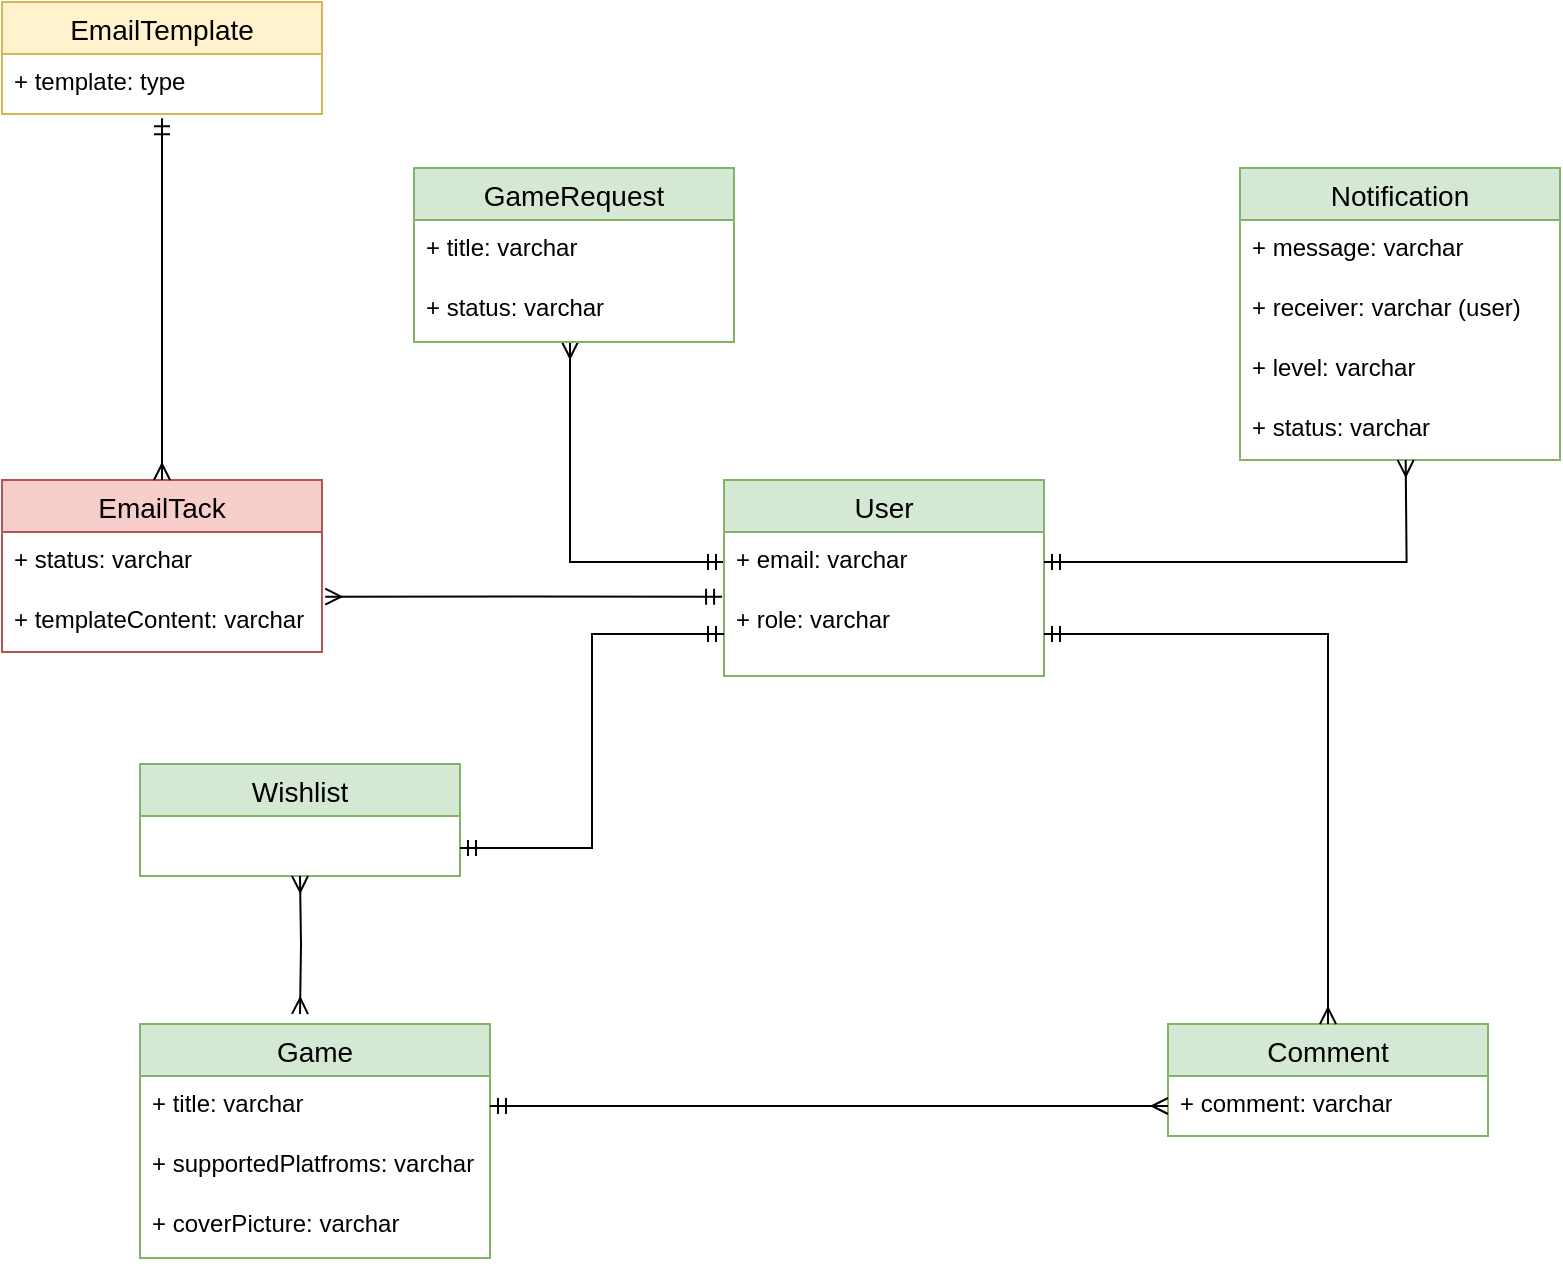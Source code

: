 <mxfile version="26.0.11">
  <diagram id="R2lEEEUBdFMjLlhIrx00" name="Page-1">
    <mxGraphModel dx="1195" dy="658" grid="0" gridSize="10" guides="1" tooltips="1" connect="1" arrows="1" fold="1" page="1" pageScale="1" pageWidth="850" pageHeight="1100" math="0" shadow="0" extFonts="Permanent Marker^https://fonts.googleapis.com/css?family=Permanent+Marker">
      <root>
        <mxCell id="0" />
        <mxCell id="1" parent="0" />
        <mxCell id="yIunZyibxeBdx9xQ5pTT-22" value="" style="edgeStyle=orthogonalEdgeStyle;rounded=0;orthogonalLoop=1;jettySize=auto;html=1;endArrow=ERmany;endFill=0;startArrow=ERmandOne;startFill=0;exitX=0;exitY=0.5;exitDx=0;exitDy=0;" edge="1" parent="1" source="yIunZyibxeBdx9xQ5pTT-2" target="yIunZyibxeBdx9xQ5pTT-7">
          <mxGeometry relative="1" as="geometry">
            <mxPoint x="268" y="374" as="sourcePoint" />
            <mxPoint x="192" y="395" as="targetPoint" />
            <Array as="points">
              <mxPoint x="304" y="358" />
            </Array>
          </mxGeometry>
        </mxCell>
        <mxCell id="yIunZyibxeBdx9xQ5pTT-1" value="User" style="swimlane;fontStyle=0;childLayout=stackLayout;horizontal=1;startSize=26;horizontalStack=0;resizeParent=1;resizeParentMax=0;resizeLast=0;collapsible=1;marginBottom=0;align=center;fontSize=14;fillColor=#d5e8d4;strokeColor=#82b366;" vertex="1" parent="1">
          <mxGeometry x="381" y="317" width="160" height="98" as="geometry">
            <mxRectangle x="341" y="311" width="65" height="29" as="alternateBounds" />
          </mxGeometry>
        </mxCell>
        <mxCell id="yIunZyibxeBdx9xQ5pTT-2" value="&lt;div&gt;+ email: varchar&lt;/div&gt;" style="text;strokeColor=none;fillColor=none;spacingLeft=4;spacingRight=4;overflow=hidden;rotatable=0;points=[[0,0.5],[1,0.5]];portConstraint=eastwest;fontSize=12;whiteSpace=wrap;html=1;" vertex="1" parent="yIunZyibxeBdx9xQ5pTT-1">
          <mxGeometry y="26" width="160" height="30" as="geometry" />
        </mxCell>
        <mxCell id="yIunZyibxeBdx9xQ5pTT-3" value="+ role: varchar" style="text;strokeColor=none;fillColor=none;spacingLeft=4;spacingRight=4;overflow=hidden;rotatable=0;points=[[0,0.5],[1,0.5]];portConstraint=eastwest;fontSize=12;whiteSpace=wrap;html=1;" vertex="1" parent="yIunZyibxeBdx9xQ5pTT-1">
          <mxGeometry y="56" width="160" height="42" as="geometry" />
        </mxCell>
        <mxCell id="yIunZyibxeBdx9xQ5pTT-5" value="GameRequest" style="swimlane;fontStyle=0;childLayout=stackLayout;horizontal=1;startSize=26;horizontalStack=0;resizeParent=1;resizeParentMax=0;resizeLast=0;collapsible=1;marginBottom=0;align=center;fontSize=14;fillColor=#d5e8d4;strokeColor=#82b366;" vertex="1" parent="1">
          <mxGeometry x="226" y="161" width="160" height="87" as="geometry" />
        </mxCell>
        <mxCell id="yIunZyibxeBdx9xQ5pTT-6" value="+ title: varchar" style="text;strokeColor=none;fillColor=none;spacingLeft=4;spacingRight=4;overflow=hidden;rotatable=0;points=[[0,0.5],[1,0.5]];portConstraint=eastwest;fontSize=12;whiteSpace=wrap;html=1;" vertex="1" parent="yIunZyibxeBdx9xQ5pTT-5">
          <mxGeometry y="26" width="160" height="30" as="geometry" />
        </mxCell>
        <mxCell id="yIunZyibxeBdx9xQ5pTT-7" value="+ status: varchar" style="text;strokeColor=none;fillColor=none;spacingLeft=4;spacingRight=4;overflow=hidden;rotatable=0;points=[[0,0.5],[1,0.5]];portConstraint=eastwest;fontSize=12;whiteSpace=wrap;html=1;" vertex="1" parent="yIunZyibxeBdx9xQ5pTT-5">
          <mxGeometry y="56" width="160" height="31" as="geometry" />
        </mxCell>
        <mxCell id="yIunZyibxeBdx9xQ5pTT-23" value="Notification" style="swimlane;fontStyle=0;childLayout=stackLayout;horizontal=1;startSize=26;horizontalStack=0;resizeParent=1;resizeParentMax=0;resizeLast=0;collapsible=1;marginBottom=0;align=center;fontSize=14;fillColor=#d5e8d4;strokeColor=#82b366;" vertex="1" parent="1">
          <mxGeometry x="639" y="161" width="160" height="146" as="geometry" />
        </mxCell>
        <mxCell id="yIunZyibxeBdx9xQ5pTT-24" value="+ message: varchar" style="text;strokeColor=none;fillColor=none;spacingLeft=4;spacingRight=4;overflow=hidden;rotatable=0;points=[[0,0.5],[1,0.5]];portConstraint=eastwest;fontSize=12;whiteSpace=wrap;html=1;" vertex="1" parent="yIunZyibxeBdx9xQ5pTT-23">
          <mxGeometry y="26" width="160" height="30" as="geometry" />
        </mxCell>
        <mxCell id="yIunZyibxeBdx9xQ5pTT-25" value="+ receiver: varchar (user)" style="text;strokeColor=none;fillColor=none;spacingLeft=4;spacingRight=4;overflow=hidden;rotatable=0;points=[[0,0.5],[1,0.5]];portConstraint=eastwest;fontSize=12;whiteSpace=wrap;html=1;" vertex="1" parent="yIunZyibxeBdx9xQ5pTT-23">
          <mxGeometry y="56" width="160" height="30" as="geometry" />
        </mxCell>
        <mxCell id="yIunZyibxeBdx9xQ5pTT-26" value="&lt;div&gt;+ level: varchar&lt;br&gt;&lt;/div&gt;" style="text;strokeColor=none;fillColor=none;spacingLeft=4;spacingRight=4;overflow=hidden;rotatable=0;points=[[0,0.5],[1,0.5]];portConstraint=eastwest;fontSize=12;whiteSpace=wrap;html=1;" vertex="1" parent="yIunZyibxeBdx9xQ5pTT-23">
          <mxGeometry y="86" width="160" height="30" as="geometry" />
        </mxCell>
        <mxCell id="yIunZyibxeBdx9xQ5pTT-27" value="&lt;div&gt;+ status: varchar&lt;/div&gt;" style="text;strokeColor=none;fillColor=none;spacingLeft=4;spacingRight=4;overflow=hidden;rotatable=0;points=[[0,0.5],[1,0.5]];portConstraint=eastwest;fontSize=12;whiteSpace=wrap;html=1;" vertex="1" parent="yIunZyibxeBdx9xQ5pTT-23">
          <mxGeometry y="116" width="160" height="30" as="geometry" />
        </mxCell>
        <mxCell id="yIunZyibxeBdx9xQ5pTT-28" value="Comment" style="swimlane;fontStyle=0;childLayout=stackLayout;horizontal=1;startSize=26;horizontalStack=0;resizeParent=1;resizeParentMax=0;resizeLast=0;collapsible=1;marginBottom=0;align=center;fontSize=14;fillColor=#d5e8d4;strokeColor=#82b366;" vertex="1" parent="1">
          <mxGeometry x="603" y="589" width="160" height="56" as="geometry" />
        </mxCell>
        <mxCell id="yIunZyibxeBdx9xQ5pTT-29" value="+ comment: varchar" style="text;strokeColor=none;fillColor=none;spacingLeft=4;spacingRight=4;overflow=hidden;rotatable=0;points=[[0,0.5],[1,0.5]];portConstraint=eastwest;fontSize=12;whiteSpace=wrap;html=1;" vertex="1" parent="yIunZyibxeBdx9xQ5pTT-28">
          <mxGeometry y="26" width="160" height="30" as="geometry" />
        </mxCell>
        <mxCell id="yIunZyibxeBdx9xQ5pTT-32" style="edgeStyle=orthogonalEdgeStyle;rounded=0;orthogonalLoop=1;jettySize=auto;html=1;exitX=1;exitY=0.5;exitDx=0;exitDy=0;entryX=-0.001;entryY=0.056;entryDx=0;entryDy=0;entryPerimeter=0;startArrow=ERmandOne;startFill=0;endArrow=ERmany;endFill=0;" edge="1" parent="1" source="yIunZyibxeBdx9xQ5pTT-2">
          <mxGeometry relative="1" as="geometry">
            <mxPoint x="608" y="442.33" as="sourcePoint" />
            <mxPoint x="721.84" y="307.01" as="targetPoint" />
          </mxGeometry>
        </mxCell>
        <mxCell id="yIunZyibxeBdx9xQ5pTT-33" style="edgeStyle=orthogonalEdgeStyle;rounded=0;orthogonalLoop=1;jettySize=auto;html=1;exitX=1;exitY=0.5;exitDx=0;exitDy=0;entryX=0.5;entryY=0;entryDx=0;entryDy=0;startArrow=ERmandOne;startFill=0;endArrow=ERmany;endFill=0;" edge="1" parent="1" source="yIunZyibxeBdx9xQ5pTT-3" target="yIunZyibxeBdx9xQ5pTT-28">
          <mxGeometry relative="1" as="geometry" />
        </mxCell>
        <mxCell id="yIunZyibxeBdx9xQ5pTT-34" value="Wishlist" style="swimlane;fontStyle=0;childLayout=stackLayout;horizontal=1;startSize=26;horizontalStack=0;resizeParent=1;resizeParentMax=0;resizeLast=0;collapsible=1;marginBottom=0;align=center;fontSize=14;fillColor=#d5e8d4;strokeColor=#82b366;" vertex="1" parent="1">
          <mxGeometry x="89" y="459" width="160" height="56" as="geometry" />
        </mxCell>
        <mxCell id="yIunZyibxeBdx9xQ5pTT-38" style="edgeStyle=orthogonalEdgeStyle;rounded=0;orthogonalLoop=1;jettySize=auto;html=1;exitX=0;exitY=0.5;exitDx=0;exitDy=0;entryX=1;entryY=0.75;entryDx=0;entryDy=0;startArrow=ERmandOne;startFill=0;endArrow=ERmandOne;endFill=0;" edge="1" parent="1" source="yIunZyibxeBdx9xQ5pTT-3" target="yIunZyibxeBdx9xQ5pTT-34">
          <mxGeometry relative="1" as="geometry" />
        </mxCell>
        <mxCell id="yIunZyibxeBdx9xQ5pTT-44" style="edgeStyle=orthogonalEdgeStyle;rounded=0;orthogonalLoop=1;jettySize=auto;html=1;entryX=0.5;entryY=1;entryDx=0;entryDy=0;startArrow=ERmany;startFill=0;endArrow=ERmany;endFill=0;" edge="1" parent="1" target="yIunZyibxeBdx9xQ5pTT-34">
          <mxGeometry relative="1" as="geometry">
            <mxPoint x="177" y="530" as="targetPoint" />
            <mxPoint x="169" y="584" as="sourcePoint" />
          </mxGeometry>
        </mxCell>
        <mxCell id="yIunZyibxeBdx9xQ5pTT-39" value="Game" style="swimlane;fontStyle=0;childLayout=stackLayout;horizontal=1;startSize=26;horizontalStack=0;resizeParent=1;resizeParentMax=0;resizeLast=0;collapsible=1;marginBottom=0;align=center;fontSize=14;fillColor=#d5e8d4;strokeColor=#82b366;" vertex="1" parent="1">
          <mxGeometry x="89" y="589" width="175" height="117" as="geometry" />
        </mxCell>
        <mxCell id="yIunZyibxeBdx9xQ5pTT-40" value="+ title: varchar" style="text;strokeColor=none;fillColor=none;spacingLeft=4;spacingRight=4;overflow=hidden;rotatable=0;points=[[0,0.5],[1,0.5]];portConstraint=eastwest;fontSize=12;whiteSpace=wrap;html=1;" vertex="1" parent="yIunZyibxeBdx9xQ5pTT-39">
          <mxGeometry y="26" width="175" height="30" as="geometry" />
        </mxCell>
        <mxCell id="yIunZyibxeBdx9xQ5pTT-41" value="+ supportedPlatfroms: varchar" style="text;strokeColor=none;fillColor=none;spacingLeft=4;spacingRight=4;overflow=hidden;rotatable=0;points=[[0,0.5],[1,0.5]];portConstraint=eastwest;fontSize=12;whiteSpace=wrap;html=1;" vertex="1" parent="yIunZyibxeBdx9xQ5pTT-39">
          <mxGeometry y="56" width="175" height="30" as="geometry" />
        </mxCell>
        <mxCell id="yIunZyibxeBdx9xQ5pTT-42" value="+ coverPicture: varchar" style="text;strokeColor=none;fillColor=none;spacingLeft=4;spacingRight=4;overflow=hidden;rotatable=0;points=[[0,0.5],[1,0.5]];portConstraint=eastwest;fontSize=12;whiteSpace=wrap;html=1;" vertex="1" parent="yIunZyibxeBdx9xQ5pTT-39">
          <mxGeometry y="86" width="175" height="31" as="geometry" />
        </mxCell>
        <mxCell id="yIunZyibxeBdx9xQ5pTT-43" style="edgeStyle=orthogonalEdgeStyle;rounded=0;orthogonalLoop=1;jettySize=auto;html=1;exitX=1;exitY=0.5;exitDx=0;exitDy=0;entryX=0;entryY=0.5;entryDx=0;entryDy=0;startArrow=ERmandOne;startFill=0;endArrow=ERmany;endFill=0;" edge="1" parent="1" source="yIunZyibxeBdx9xQ5pTT-40" target="yIunZyibxeBdx9xQ5pTT-29">
          <mxGeometry relative="1" as="geometry" />
        </mxCell>
        <mxCell id="yIunZyibxeBdx9xQ5pTT-45" value="EmailTack" style="swimlane;fontStyle=0;childLayout=stackLayout;horizontal=1;startSize=26;horizontalStack=0;resizeParent=1;resizeParentMax=0;resizeLast=0;collapsible=1;marginBottom=0;align=center;fontSize=14;fillColor=#f8cecc;strokeColor=#b85450;" vertex="1" parent="1">
          <mxGeometry x="20" y="317" width="160" height="86" as="geometry" />
        </mxCell>
        <mxCell id="yIunZyibxeBdx9xQ5pTT-46" value="+ status: varchar" style="text;strokeColor=none;fillColor=none;spacingLeft=4;spacingRight=4;overflow=hidden;rotatable=0;points=[[0,0.5],[1,0.5]];portConstraint=eastwest;fontSize=12;whiteSpace=wrap;html=1;" vertex="1" parent="yIunZyibxeBdx9xQ5pTT-45">
          <mxGeometry y="26" width="160" height="30" as="geometry" />
        </mxCell>
        <mxCell id="yIunZyibxeBdx9xQ5pTT-47" value="+ templateContent: varchar" style="text;strokeColor=none;fillColor=none;spacingLeft=4;spacingRight=4;overflow=hidden;rotatable=0;points=[[0,0.5],[1,0.5]];portConstraint=eastwest;fontSize=12;whiteSpace=wrap;html=1;" vertex="1" parent="yIunZyibxeBdx9xQ5pTT-45">
          <mxGeometry y="56" width="160" height="30" as="geometry" />
        </mxCell>
        <mxCell id="yIunZyibxeBdx9xQ5pTT-49" style="edgeStyle=orthogonalEdgeStyle;rounded=0;orthogonalLoop=1;jettySize=auto;html=1;exitX=1.01;exitY=0.078;exitDx=0;exitDy=0;entryX=-0.006;entryY=0.056;entryDx=0;entryDy=0;entryPerimeter=0;exitPerimeter=0;startArrow=ERmany;startFill=0;endArrow=ERmandOne;endFill=0;" edge="1" parent="1" source="yIunZyibxeBdx9xQ5pTT-47" target="yIunZyibxeBdx9xQ5pTT-3">
          <mxGeometry relative="1" as="geometry" />
        </mxCell>
        <mxCell id="yIunZyibxeBdx9xQ5pTT-50" value="EmailTemplate" style="swimlane;fontStyle=0;childLayout=stackLayout;horizontal=1;startSize=26;horizontalStack=0;resizeParent=1;resizeParentMax=0;resizeLast=0;collapsible=1;marginBottom=0;align=center;fontSize=14;fillColor=#fff2cc;strokeColor=#d6b656;" vertex="1" parent="1">
          <mxGeometry x="20" y="78" width="160" height="56" as="geometry" />
        </mxCell>
        <mxCell id="yIunZyibxeBdx9xQ5pTT-51" value="+ template: type" style="text;strokeColor=none;fillColor=none;spacingLeft=4;spacingRight=4;overflow=hidden;rotatable=0;points=[[0,0.5],[1,0.5]];portConstraint=eastwest;fontSize=12;whiteSpace=wrap;html=1;" vertex="1" parent="yIunZyibxeBdx9xQ5pTT-50">
          <mxGeometry y="26" width="160" height="30" as="geometry" />
        </mxCell>
        <mxCell id="yIunZyibxeBdx9xQ5pTT-54" style="edgeStyle=orthogonalEdgeStyle;rounded=0;orthogonalLoop=1;jettySize=auto;html=1;exitX=0.5;exitY=1.072;exitDx=0;exitDy=0;entryX=0.5;entryY=0;entryDx=0;entryDy=0;exitPerimeter=0;startArrow=ERmandOne;startFill=0;endArrow=ERmany;endFill=0;" edge="1" parent="1" source="yIunZyibxeBdx9xQ5pTT-51" target="yIunZyibxeBdx9xQ5pTT-45">
          <mxGeometry relative="1" as="geometry">
            <Array as="points">
              <mxPoint x="100" y="184" />
              <mxPoint x="100" y="184" />
            </Array>
          </mxGeometry>
        </mxCell>
      </root>
    </mxGraphModel>
  </diagram>
</mxfile>

